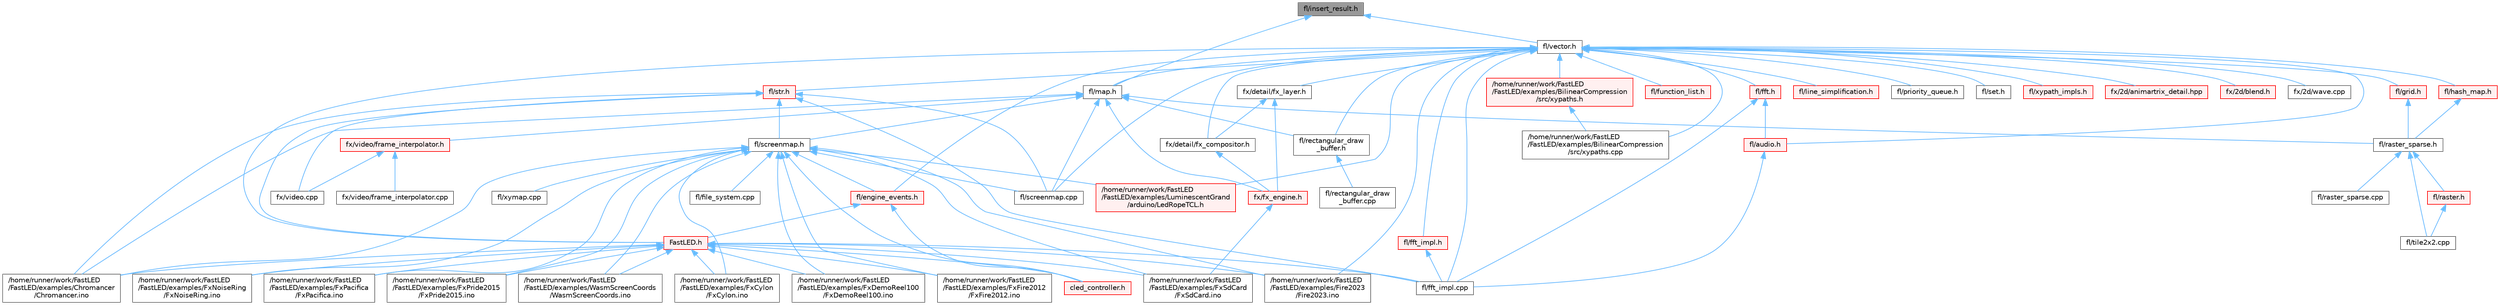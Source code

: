 digraph "fl/insert_result.h"
{
 // INTERACTIVE_SVG=YES
 // LATEX_PDF_SIZE
  bgcolor="transparent";
  edge [fontname=Helvetica,fontsize=10,labelfontname=Helvetica,labelfontsize=10];
  node [fontname=Helvetica,fontsize=10,shape=box,height=0.2,width=0.4];
  Node1 [id="Node000001",label="fl/insert_result.h",height=0.2,width=0.4,color="gray40", fillcolor="grey60", style="filled", fontcolor="black",tooltip=" "];
  Node1 -> Node2 [id="edge1_Node000001_Node000002",dir="back",color="steelblue1",style="solid",tooltip=" "];
  Node2 [id="Node000002",label="fl/map.h",height=0.2,width=0.4,color="grey40", fillcolor="white", style="filled",URL="$dc/db7/map_8h.html",tooltip=" "];
  Node2 -> Node3 [id="edge2_Node000002_Node000003",dir="back",color="steelblue1",style="solid",tooltip=" "];
  Node3 [id="Node000003",label="/home/runner/work/FastLED\l/FastLED/examples/Chromancer\l/Chromancer.ino",height=0.2,width=0.4,color="grey40", fillcolor="white", style="filled",URL="$d1/ddb/_chromancer_8ino.html",tooltip=" "];
  Node2 -> Node4 [id="edge3_Node000002_Node000004",dir="back",color="steelblue1",style="solid",tooltip=" "];
  Node4 [id="Node000004",label="fl/raster_sparse.h",height=0.2,width=0.4,color="grey40", fillcolor="white", style="filled",URL="$d4/df9/raster__sparse_8h.html",tooltip=" "];
  Node4 -> Node5 [id="edge4_Node000004_Node000005",dir="back",color="steelblue1",style="solid",tooltip=" "];
  Node5 [id="Node000005",label="fl/raster.h",height=0.2,width=0.4,color="red", fillcolor="#FFF0F0", style="filled",URL="$d1/d1e/raster_8h.html",tooltip=" "];
  Node5 -> Node9 [id="edge5_Node000005_Node000009",dir="back",color="steelblue1",style="solid",tooltip=" "];
  Node9 [id="Node000009",label="fl/tile2x2.cpp",height=0.2,width=0.4,color="grey40", fillcolor="white", style="filled",URL="$db/d15/tile2x2_8cpp.html",tooltip=" "];
  Node4 -> Node12 [id="edge6_Node000004_Node000012",dir="back",color="steelblue1",style="solid",tooltip=" "];
  Node12 [id="Node000012",label="fl/raster_sparse.cpp",height=0.2,width=0.4,color="grey40", fillcolor="white", style="filled",URL="$d7/d58/raster__sparse_8cpp.html",tooltip=" "];
  Node4 -> Node9 [id="edge7_Node000004_Node000009",dir="back",color="steelblue1",style="solid",tooltip=" "];
  Node2 -> Node13 [id="edge8_Node000002_Node000013",dir="back",color="steelblue1",style="solid",tooltip=" "];
  Node13 [id="Node000013",label="fl/rectangular_draw\l_buffer.h",height=0.2,width=0.4,color="grey40", fillcolor="white", style="filled",URL="$d9/df3/rectangular__draw__buffer_8h.html",tooltip=" "];
  Node13 -> Node14 [id="edge9_Node000013_Node000014",dir="back",color="steelblue1",style="solid",tooltip=" "];
  Node14 [id="Node000014",label="fl/rectangular_draw\l_buffer.cpp",height=0.2,width=0.4,color="grey40", fillcolor="white", style="filled",URL="$d3/d8d/rectangular__draw__buffer_8cpp.html",tooltip=" "];
  Node2 -> Node15 [id="edge10_Node000002_Node000015",dir="back",color="steelblue1",style="solid",tooltip=" "];
  Node15 [id="Node000015",label="fl/screenmap.cpp",height=0.2,width=0.4,color="grey40", fillcolor="white", style="filled",URL="$d9/d6f/screenmap_8cpp.html",tooltip=" "];
  Node2 -> Node16 [id="edge11_Node000002_Node000016",dir="back",color="steelblue1",style="solid",tooltip=" "];
  Node16 [id="Node000016",label="fl/screenmap.h",height=0.2,width=0.4,color="grey40", fillcolor="white", style="filled",URL="$d7/d97/screenmap_8h.html",tooltip=" "];
  Node16 -> Node3 [id="edge12_Node000016_Node000003",dir="back",color="steelblue1",style="solid",tooltip=" "];
  Node16 -> Node17 [id="edge13_Node000016_Node000017",dir="back",color="steelblue1",style="solid",tooltip=" "];
  Node17 [id="Node000017",label="/home/runner/work/FastLED\l/FastLED/examples/Fire2023\l/Fire2023.ino",height=0.2,width=0.4,color="grey40", fillcolor="white", style="filled",URL="$d8/d2c/_fire2023_8ino.html",tooltip=" "];
  Node16 -> Node18 [id="edge14_Node000016_Node000018",dir="back",color="steelblue1",style="solid",tooltip=" "];
  Node18 [id="Node000018",label="/home/runner/work/FastLED\l/FastLED/examples/FxCylon\l/FxCylon.ino",height=0.2,width=0.4,color="grey40", fillcolor="white", style="filled",URL="$db/d86/_fx_cylon_8ino.html",tooltip=" "];
  Node16 -> Node19 [id="edge15_Node000016_Node000019",dir="back",color="steelblue1",style="solid",tooltip=" "];
  Node19 [id="Node000019",label="/home/runner/work/FastLED\l/FastLED/examples/FxDemoReel100\l/FxDemoReel100.ino",height=0.2,width=0.4,color="grey40", fillcolor="white", style="filled",URL="$d1/d8f/_fx_demo_reel100_8ino.html",tooltip=" "];
  Node16 -> Node20 [id="edge16_Node000016_Node000020",dir="back",color="steelblue1",style="solid",tooltip=" "];
  Node20 [id="Node000020",label="/home/runner/work/FastLED\l/FastLED/examples/FxFire2012\l/FxFire2012.ino",height=0.2,width=0.4,color="grey40", fillcolor="white", style="filled",URL="$df/d57/_fx_fire2012_8ino.html",tooltip=" "];
  Node16 -> Node21 [id="edge17_Node000016_Node000021",dir="back",color="steelblue1",style="solid",tooltip=" "];
  Node21 [id="Node000021",label="/home/runner/work/FastLED\l/FastLED/examples/FxNoiseRing\l/FxNoiseRing.ino",height=0.2,width=0.4,color="grey40", fillcolor="white", style="filled",URL="$d3/dac/_fx_noise_ring_8ino.html",tooltip=" "];
  Node16 -> Node22 [id="edge18_Node000016_Node000022",dir="back",color="steelblue1",style="solid",tooltip=" "];
  Node22 [id="Node000022",label="/home/runner/work/FastLED\l/FastLED/examples/FxPacifica\l/FxPacifica.ino",height=0.2,width=0.4,color="grey40", fillcolor="white", style="filled",URL="$dc/ded/_fx_pacifica_8ino.html",tooltip=" "];
  Node16 -> Node23 [id="edge19_Node000016_Node000023",dir="back",color="steelblue1",style="solid",tooltip=" "];
  Node23 [id="Node000023",label="/home/runner/work/FastLED\l/FastLED/examples/FxPride2015\l/FxPride2015.ino",height=0.2,width=0.4,color="grey40", fillcolor="white", style="filled",URL="$d2/db0/_fx_pride2015_8ino.html",tooltip=" "];
  Node16 -> Node24 [id="edge20_Node000016_Node000024",dir="back",color="steelblue1",style="solid",tooltip=" "];
  Node24 [id="Node000024",label="/home/runner/work/FastLED\l/FastLED/examples/FxSdCard\l/FxSdCard.ino",height=0.2,width=0.4,color="grey40", fillcolor="white", style="filled",URL="$d7/d35/_fx_sd_card_8ino.html",tooltip=" "];
  Node16 -> Node25 [id="edge21_Node000016_Node000025",dir="back",color="steelblue1",style="solid",tooltip=" "];
  Node25 [id="Node000025",label="/home/runner/work/FastLED\l/FastLED/examples/LuminescentGrand\l/arduino/LedRopeTCL.h",height=0.2,width=0.4,color="red", fillcolor="#FFF0F0", style="filled",URL="$d9/d7e/_led_rope_t_c_l_8h.html",tooltip=" "];
  Node16 -> Node27 [id="edge22_Node000016_Node000027",dir="back",color="steelblue1",style="solid",tooltip=" "];
  Node27 [id="Node000027",label="/home/runner/work/FastLED\l/FastLED/examples/WasmScreenCoords\l/WasmScreenCoords.ino",height=0.2,width=0.4,color="grey40", fillcolor="white", style="filled",URL="$dc/d4d/_wasm_screen_coords_8ino.html",tooltip="Simple test for screen coordinates in the web compiled version of FastLED."];
  Node16 -> Node28 [id="edge23_Node000016_Node000028",dir="back",color="steelblue1",style="solid",tooltip=" "];
  Node28 [id="Node000028",label="cled_controller.h",height=0.2,width=0.4,color="red", fillcolor="#FFF0F0", style="filled",URL="$db/d6d/cled__controller_8h.html",tooltip="base definitions used by led controllers for writing out led data"];
  Node16 -> Node137 [id="edge24_Node000016_Node000137",dir="back",color="steelblue1",style="solid",tooltip=" "];
  Node137 [id="Node000137",label="fl/engine_events.h",height=0.2,width=0.4,color="red", fillcolor="#FFF0F0", style="filled",URL="$db/dc0/engine__events_8h.html",tooltip=" "];
  Node137 -> Node32 [id="edge25_Node000137_Node000032",dir="back",color="steelblue1",style="solid",tooltip=" "];
  Node32 [id="Node000032",label="FastLED.h",height=0.2,width=0.4,color="red", fillcolor="#FFF0F0", style="filled",URL="$db/d97/_fast_l_e_d_8h.html",tooltip="central include file for FastLED, defines the CFastLED class/object"];
  Node32 -> Node3 [id="edge26_Node000032_Node000003",dir="back",color="steelblue1",style="solid",tooltip=" "];
  Node32 -> Node17 [id="edge27_Node000032_Node000017",dir="back",color="steelblue1",style="solid",tooltip=" "];
  Node32 -> Node18 [id="edge28_Node000032_Node000018",dir="back",color="steelblue1",style="solid",tooltip=" "];
  Node32 -> Node19 [id="edge29_Node000032_Node000019",dir="back",color="steelblue1",style="solid",tooltip=" "];
  Node32 -> Node20 [id="edge30_Node000032_Node000020",dir="back",color="steelblue1",style="solid",tooltip=" "];
  Node32 -> Node21 [id="edge31_Node000032_Node000021",dir="back",color="steelblue1",style="solid",tooltip=" "];
  Node32 -> Node22 [id="edge32_Node000032_Node000022",dir="back",color="steelblue1",style="solid",tooltip=" "];
  Node32 -> Node23 [id="edge33_Node000032_Node000023",dir="back",color="steelblue1",style="solid",tooltip=" "];
  Node32 -> Node24 [id="edge34_Node000032_Node000024",dir="back",color="steelblue1",style="solid",tooltip=" "];
  Node32 -> Node27 [id="edge35_Node000032_Node000027",dir="back",color="steelblue1",style="solid",tooltip=" "];
  Node32 -> Node28 [id="edge36_Node000032_Node000028",dir="back",color="steelblue1",style="solid",tooltip=" "];
  Node32 -> Node103 [id="edge37_Node000032_Node000103",dir="back",color="steelblue1",style="solid",tooltip=" "];
  Node103 [id="Node000103",label="fl/fft_impl.cpp",height=0.2,width=0.4,color="grey40", fillcolor="white", style="filled",URL="$d1/dff/fft__impl_8cpp.html",tooltip=" "];
  Node137 -> Node28 [id="edge38_Node000137_Node000028",dir="back",color="steelblue1",style="solid",tooltip=" "];
  Node16 -> Node147 [id="edge39_Node000016_Node000147",dir="back",color="steelblue1",style="solid",tooltip=" "];
  Node147 [id="Node000147",label="fl/file_system.cpp",height=0.2,width=0.4,color="grey40", fillcolor="white", style="filled",URL="$d4/d37/file__system_8cpp.html",tooltip=" "];
  Node16 -> Node15 [id="edge40_Node000016_Node000015",dir="back",color="steelblue1",style="solid",tooltip=" "];
  Node16 -> Node148 [id="edge41_Node000016_Node000148",dir="back",color="steelblue1",style="solid",tooltip=" "];
  Node148 [id="Node000148",label="fl/xymap.cpp",height=0.2,width=0.4,color="grey40", fillcolor="white", style="filled",URL="$d7/d09/xymap_8cpp.html",tooltip=" "];
  Node2 -> Node143 [id="edge42_Node000002_Node000143",dir="back",color="steelblue1",style="solid",tooltip=" "];
  Node143 [id="Node000143",label="fx/fx_engine.h",height=0.2,width=0.4,color="red", fillcolor="#FFF0F0", style="filled",URL="$d9/d3c/fx__engine_8h.html",tooltip=" "];
  Node143 -> Node24 [id="edge43_Node000143_Node000024",dir="back",color="steelblue1",style="solid",tooltip=" "];
  Node2 -> Node149 [id="edge44_Node000002_Node000149",dir="back",color="steelblue1",style="solid",tooltip=" "];
  Node149 [id="Node000149",label="fx/video/frame_interpolator.h",height=0.2,width=0.4,color="red", fillcolor="#FFF0F0", style="filled",URL="$d3/dda/frame__interpolator_8h.html",tooltip=" "];
  Node149 -> Node150 [id="edge45_Node000149_Node000150",dir="back",color="steelblue1",style="solid",tooltip=" "];
  Node150 [id="Node000150",label="fx/video.cpp",height=0.2,width=0.4,color="grey40", fillcolor="white", style="filled",URL="$d0/d05/video_8cpp.html",tooltip=" "];
  Node149 -> Node151 [id="edge46_Node000149_Node000151",dir="back",color="steelblue1",style="solid",tooltip=" "];
  Node151 [id="Node000151",label="fx/video/frame_interpolator.cpp",height=0.2,width=0.4,color="grey40", fillcolor="white", style="filled",URL="$d5/da4/frame__interpolator_8cpp.html",tooltip=" "];
  Node1 -> Node154 [id="edge47_Node000001_Node000154",dir="back",color="steelblue1",style="solid",tooltip=" "];
  Node154 [id="Node000154",label="fl/vector.h",height=0.2,width=0.4,color="grey40", fillcolor="white", style="filled",URL="$d6/d68/vector_8h.html",tooltip=" "];
  Node154 -> Node155 [id="edge48_Node000154_Node000155",dir="back",color="steelblue1",style="solid",tooltip=" "];
  Node155 [id="Node000155",label="/home/runner/work/FastLED\l/FastLED/examples/BilinearCompression\l/src/xypaths.cpp",height=0.2,width=0.4,color="grey40", fillcolor="white", style="filled",URL="$da/df1/xypaths_8cpp.html",tooltip=" "];
  Node154 -> Node156 [id="edge49_Node000154_Node000156",dir="back",color="steelblue1",style="solid",tooltip=" "];
  Node156 [id="Node000156",label="/home/runner/work/FastLED\l/FastLED/examples/BilinearCompression\l/src/xypaths.h",height=0.2,width=0.4,color="red", fillcolor="#FFF0F0", style="filled",URL="$d9/dea/xypaths_8h.html",tooltip=" "];
  Node156 -> Node155 [id="edge50_Node000156_Node000155",dir="back",color="steelblue1",style="solid",tooltip=" "];
  Node154 -> Node17 [id="edge51_Node000154_Node000017",dir="back",color="steelblue1",style="solid",tooltip=" "];
  Node154 -> Node25 [id="edge52_Node000154_Node000025",dir="back",color="steelblue1",style="solid",tooltip=" "];
  Node154 -> Node32 [id="edge53_Node000154_Node000032",dir="back",color="steelblue1",style="solid",tooltip=" "];
  Node154 -> Node157 [id="edge54_Node000154_Node000157",dir="back",color="steelblue1",style="solid",tooltip=" "];
  Node157 [id="Node000157",label="fl/audio.h",height=0.2,width=0.4,color="red", fillcolor="#FFF0F0", style="filled",URL="$da/d09/audio_8h.html",tooltip=" "];
  Node157 -> Node103 [id="edge55_Node000157_Node000103",dir="back",color="steelblue1",style="solid",tooltip=" "];
  Node154 -> Node137 [id="edge56_Node000154_Node000137",dir="back",color="steelblue1",style="solid",tooltip=" "];
  Node154 -> Node160 [id="edge57_Node000154_Node000160",dir="back",color="steelblue1",style="solid",tooltip=" "];
  Node160 [id="Node000160",label="fl/fft.h",height=0.2,width=0.4,color="red", fillcolor="#FFF0F0", style="filled",URL="$d7/d76/fft_8h.html",tooltip=" "];
  Node160 -> Node157 [id="edge58_Node000160_Node000157",dir="back",color="steelblue1",style="solid",tooltip=" "];
  Node160 -> Node103 [id="edge59_Node000160_Node000103",dir="back",color="steelblue1",style="solid",tooltip=" "];
  Node154 -> Node103 [id="edge60_Node000154_Node000103",dir="back",color="steelblue1",style="solid",tooltip=" "];
  Node154 -> Node163 [id="edge61_Node000154_Node000163",dir="back",color="steelblue1",style="solid",tooltip=" "];
  Node163 [id="Node000163",label="fl/fft_impl.h",height=0.2,width=0.4,color="red", fillcolor="#FFF0F0", style="filled",URL="$df/d73/fft__impl_8h.html",tooltip=" "];
  Node163 -> Node103 [id="edge62_Node000163_Node000103",dir="back",color="steelblue1",style="solid",tooltip=" "];
  Node154 -> Node164 [id="edge63_Node000154_Node000164",dir="back",color="steelblue1",style="solid",tooltip=" "];
  Node164 [id="Node000164",label="fl/function_list.h",height=0.2,width=0.4,color="red", fillcolor="#FFF0F0", style="filled",URL="$d0/d64/function__list_8h.html",tooltip=" "];
  Node154 -> Node165 [id="edge64_Node000154_Node000165",dir="back",color="steelblue1",style="solid",tooltip=" "];
  Node165 [id="Node000165",label="fl/grid.h",height=0.2,width=0.4,color="red", fillcolor="#FFF0F0", style="filled",URL="$da/d15/grid_8h.html",tooltip=" "];
  Node165 -> Node4 [id="edge65_Node000165_Node000004",dir="back",color="steelblue1",style="solid",tooltip=" "];
  Node154 -> Node168 [id="edge66_Node000154_Node000168",dir="back",color="steelblue1",style="solid",tooltip=" "];
  Node168 [id="Node000168",label="fl/hash_map.h",height=0.2,width=0.4,color="red", fillcolor="#FFF0F0", style="filled",URL="$d6/d13/hash__map_8h.html",tooltip=" "];
  Node168 -> Node4 [id="edge67_Node000168_Node000004",dir="back",color="steelblue1",style="solid",tooltip=" "];
  Node154 -> Node171 [id="edge68_Node000154_Node000171",dir="back",color="steelblue1",style="solid",tooltip=" "];
  Node171 [id="Node000171",label="fl/line_simplification.h",height=0.2,width=0.4,color="red", fillcolor="#FFF0F0", style="filled",URL="$d8/da7/line__simplification_8h.html",tooltip=" "];
  Node154 -> Node2 [id="edge69_Node000154_Node000002",dir="back",color="steelblue1",style="solid",tooltip=" "];
  Node154 -> Node173 [id="edge70_Node000154_Node000173",dir="back",color="steelblue1",style="solid",tooltip=" "];
  Node173 [id="Node000173",label="fl/priority_queue.h",height=0.2,width=0.4,color="grey40", fillcolor="white", style="filled",URL="$d4/da1/priority__queue_8h.html",tooltip=" "];
  Node154 -> Node13 [id="edge71_Node000154_Node000013",dir="back",color="steelblue1",style="solid",tooltip=" "];
  Node154 -> Node15 [id="edge72_Node000154_Node000015",dir="back",color="steelblue1",style="solid",tooltip=" "];
  Node154 -> Node174 [id="edge73_Node000154_Node000174",dir="back",color="steelblue1",style="solid",tooltip=" "];
  Node174 [id="Node000174",label="fl/set.h",height=0.2,width=0.4,color="grey40", fillcolor="white", style="filled",URL="$d4/d13/set_8h.html",tooltip=" "];
  Node154 -> Node175 [id="edge74_Node000154_Node000175",dir="back",color="steelblue1",style="solid",tooltip=" "];
  Node175 [id="Node000175",label="fl/str.h",height=0.2,width=0.4,color="red", fillcolor="#FFF0F0", style="filled",URL="$d1/d93/str_8h.html",tooltip=" "];
  Node175 -> Node3 [id="edge75_Node000175_Node000003",dir="back",color="steelblue1",style="solid",tooltip=" "];
  Node175 -> Node32 [id="edge76_Node000175_Node000032",dir="back",color="steelblue1",style="solid",tooltip=" "];
  Node175 -> Node103 [id="edge77_Node000175_Node000103",dir="back",color="steelblue1",style="solid",tooltip=" "];
  Node175 -> Node15 [id="edge78_Node000175_Node000015",dir="back",color="steelblue1",style="solid",tooltip=" "];
  Node175 -> Node16 [id="edge79_Node000175_Node000016",dir="back",color="steelblue1",style="solid",tooltip=" "];
  Node175 -> Node150 [id="edge80_Node000175_Node000150",dir="back",color="steelblue1",style="solid",tooltip=" "];
  Node154 -> Node192 [id="edge81_Node000154_Node000192",dir="back",color="steelblue1",style="solid",tooltip=" "];
  Node192 [id="Node000192",label="fl/xypath_impls.h",height=0.2,width=0.4,color="red", fillcolor="#FFF0F0", style="filled",URL="$d8/d5f/xypath__impls_8h.html",tooltip=" "];
  Node154 -> Node244 [id="edge82_Node000154_Node000244",dir="back",color="steelblue1",style="solid",tooltip=" "];
  Node244 [id="Node000244",label="fx/2d/animartrix_detail.hpp",height=0.2,width=0.4,color="red", fillcolor="#FFF0F0", style="filled",URL="$d3/d3b/animartrix__detail_8hpp.html",tooltip=" "];
  Node154 -> Node215 [id="edge83_Node000154_Node000215",dir="back",color="steelblue1",style="solid",tooltip=" "];
  Node215 [id="Node000215",label="fx/2d/blend.h",height=0.2,width=0.4,color="red", fillcolor="#FFF0F0", style="filled",URL="$d8/d4e/blend_8h.html",tooltip=" "];
  Node154 -> Node132 [id="edge84_Node000154_Node000132",dir="back",color="steelblue1",style="solid",tooltip=" "];
  Node132 [id="Node000132",label="fx/2d/wave.cpp",height=0.2,width=0.4,color="grey40", fillcolor="white", style="filled",URL="$d4/d7c/src_2fx_22d_2wave_8cpp.html",tooltip=" "];
  Node154 -> Node219 [id="edge85_Node000154_Node000219",dir="back",color="steelblue1",style="solid",tooltip=" "];
  Node219 [id="Node000219",label="fx/detail/fx_compositor.h",height=0.2,width=0.4,color="grey40", fillcolor="white", style="filled",URL="$d5/d6b/fx__compositor_8h.html",tooltip=" "];
  Node219 -> Node143 [id="edge86_Node000219_Node000143",dir="back",color="steelblue1",style="solid",tooltip=" "];
  Node154 -> Node218 [id="edge87_Node000154_Node000218",dir="back",color="steelblue1",style="solid",tooltip=" "];
  Node218 [id="Node000218",label="fx/detail/fx_layer.h",height=0.2,width=0.4,color="grey40", fillcolor="white", style="filled",URL="$d7/d2f/fx__layer_8h.html",tooltip=" "];
  Node218 -> Node219 [id="edge88_Node000218_Node000219",dir="back",color="steelblue1",style="solid",tooltip=" "];
  Node218 -> Node143 [id="edge89_Node000218_Node000143",dir="back",color="steelblue1",style="solid",tooltip=" "];
}
